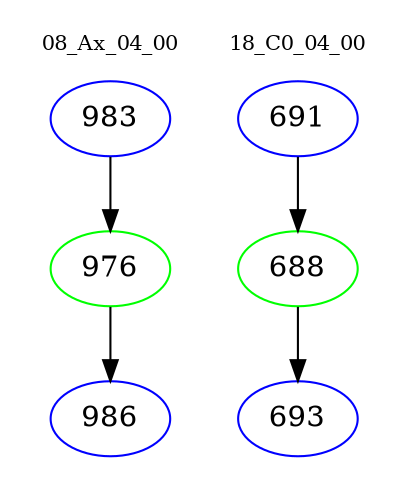 digraph{
subgraph cluster_0 {
color = white
label = "08_Ax_04_00";
fontsize=10;
T0_983 [label="983", color="blue"]
T0_983 -> T0_976 [color="black"]
T0_976 [label="976", color="green"]
T0_976 -> T0_986 [color="black"]
T0_986 [label="986", color="blue"]
}
subgraph cluster_1 {
color = white
label = "18_C0_04_00";
fontsize=10;
T1_691 [label="691", color="blue"]
T1_691 -> T1_688 [color="black"]
T1_688 [label="688", color="green"]
T1_688 -> T1_693 [color="black"]
T1_693 [label="693", color="blue"]
}
}
